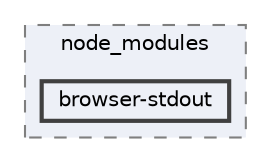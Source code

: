 digraph "C:/Users/arisc/OneDrive/Documents/GitHub/FINAL/EcoEats-Project/node_modules/browser-stdout"
{
 // LATEX_PDF_SIZE
  bgcolor="transparent";
  edge [fontname=Helvetica,fontsize=10,labelfontname=Helvetica,labelfontsize=10];
  node [fontname=Helvetica,fontsize=10,shape=box,height=0.2,width=0.4];
  compound=true
  subgraph clusterdir_5091f2b68170d33f954320199e2fed0a {
    graph [ bgcolor="#edf0f7", pencolor="grey50", label="node_modules", fontname=Helvetica,fontsize=10 style="filled,dashed", URL="dir_5091f2b68170d33f954320199e2fed0a.html",tooltip=""]
  dir_3fa41d6c58f008c16b94f02ce9540f9b [label="browser-stdout", fillcolor="#edf0f7", color="grey25", style="filled,bold", URL="dir_3fa41d6c58f008c16b94f02ce9540f9b.html",tooltip=""];
  }
}
